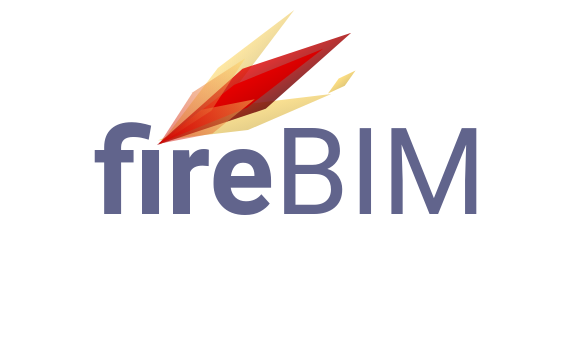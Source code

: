 <mxfile version="24.2.8" type="github">
  <diagram name="Page-1" id="yCLUhUMAK_bQhqEhtBPT">
    <mxGraphModel dx="683" dy="430" grid="1" gridSize="10" guides="1" tooltips="1" connect="1" arrows="1" fold="1" page="1" pageScale="1" pageWidth="850" pageHeight="1100" math="0" shadow="0">
      <root>
        <mxCell id="0" />
        <mxCell id="1" parent="0" />
        <mxCell id="PgLd9Q0U_MlhC45jrnBZ-1" value="&lt;font face=&quot;Roboto&quot; data-font-src=&quot;https://fonts.googleapis.com/css?family=Roboto&quot; color=&quot;#61648c&quot;&gt;&lt;b&gt;fire&lt;/b&gt;&lt;font style=&quot;&quot; data-font-src=&quot;https://github.com/xz/fonts/blob/master/serve/space-mono.css&quot;&gt;BIM&lt;/font&gt;&lt;/font&gt;" style="text;html=1;align=center;verticalAlign=middle;whiteSpace=wrap;rounded=0;fontSize=60;fontFamily=Helvetica;labelBorderColor=none;textShadow=0;spacingTop=0;spacing=0;horizontal=1;textDirection=ltr;movable=1;resizable=1;rotatable=1;deletable=1;editable=1;locked=0;connectable=1;" vertex="1" parent="1">
          <mxGeometry x="211" y="232" width="290" height="170" as="geometry" />
        </mxCell>
        <mxCell id="PgLd9Q0U_MlhC45jrnBZ-7" value="" style="rhombus;whiteSpace=wrap;html=1;rounded=0;arcSize=50;rotation=-45;fillStyle=solid;fillColor=#FFD966;strokeColor=none;gradientColor=#DBBB58;opacity=60;" vertex="1" parent="1">
          <mxGeometry x="277.071" y="263.071" width="94.952" height="13.11" as="geometry" />
        </mxCell>
        <mxCell id="PgLd9Q0U_MlhC45jrnBZ-6" value="" style="rhombus;whiteSpace=wrap;html=1;rounded=0;arcSize=50;rotation=-15;fillStyle=solid;fillColor=#FFD966;strokeColor=none;gradientColor=#DBBB58;opacity=70;" vertex="1" parent="1">
          <mxGeometry x="288.379" y="283.121" width="89.773" height="13.11" as="geometry" />
        </mxCell>
        <mxCell id="PgLd9Q0U_MlhC45jrnBZ-5" value="" style="rhombus;whiteSpace=wrap;html=1;rounded=0;arcSize=50;rotation=-30;fillStyle=solid;fillColor=#E60000;strokeColor=none;gradientColor=#630000;opacity=80;" vertex="1" parent="1">
          <mxGeometry x="281.957" y="263.842" width="112.216" height="23.135" as="geometry" />
        </mxCell>
        <mxCell id="PgLd9Q0U_MlhC45jrnBZ-8" value="" style="rhombus;whiteSpace=wrap;html=1;rounded=0;arcSize=50;rotation=-30;fillStyle=solid;fillColor=#E60000;strokeColor=none;gradientColor=#CC0000;" vertex="1" parent="1">
          <mxGeometry x="283.977" y="272.495" width="94.952" height="13.11" as="geometry" />
        </mxCell>
        <mxCell id="PgLd9Q0U_MlhC45jrnBZ-9" value="" style="rhombus;whiteSpace=wrap;html=1;rounded=0;arcSize=50;rotation=-45;fillStyle=solid;fillColor=#CC0000;strokeColor=none;gradientColor=#FFD966;opacity=50;direction=west;gradientDirection=west;" vertex="1" parent="1">
          <mxGeometry x="281.47" y="275.18" width="61.09" height="13.11" as="geometry" />
        </mxCell>
        <mxCell id="PgLd9Q0U_MlhC45jrnBZ-11" value="" style="rhombus;whiteSpace=wrap;html=1;rounded=0;arcSize=50;rotation=-40;fillStyle=solid;fillColor=#FFD966;strokeColor=none;gradientColor=#DBBB58;opacity=80;" vertex="1" parent="1">
          <mxGeometry x="372.89" y="269.64" width="17.98" height="4.77" as="geometry" />
        </mxCell>
        <mxCell id="PgLd9Q0U_MlhC45jrnBZ-12" value="" style="rhombus;whiteSpace=wrap;html=1;rounded=0;arcSize=50;rotation=-25;fillStyle=solid;fillColor=#CC0000;strokeColor=none;gradientColor=#FFD966;opacity=50;direction=west;gradientDirection=west;" vertex="1" parent="1">
          <mxGeometry x="288.08" y="285.22" width="52.8" height="13.11" as="geometry" />
        </mxCell>
      </root>
    </mxGraphModel>
  </diagram>
</mxfile>
